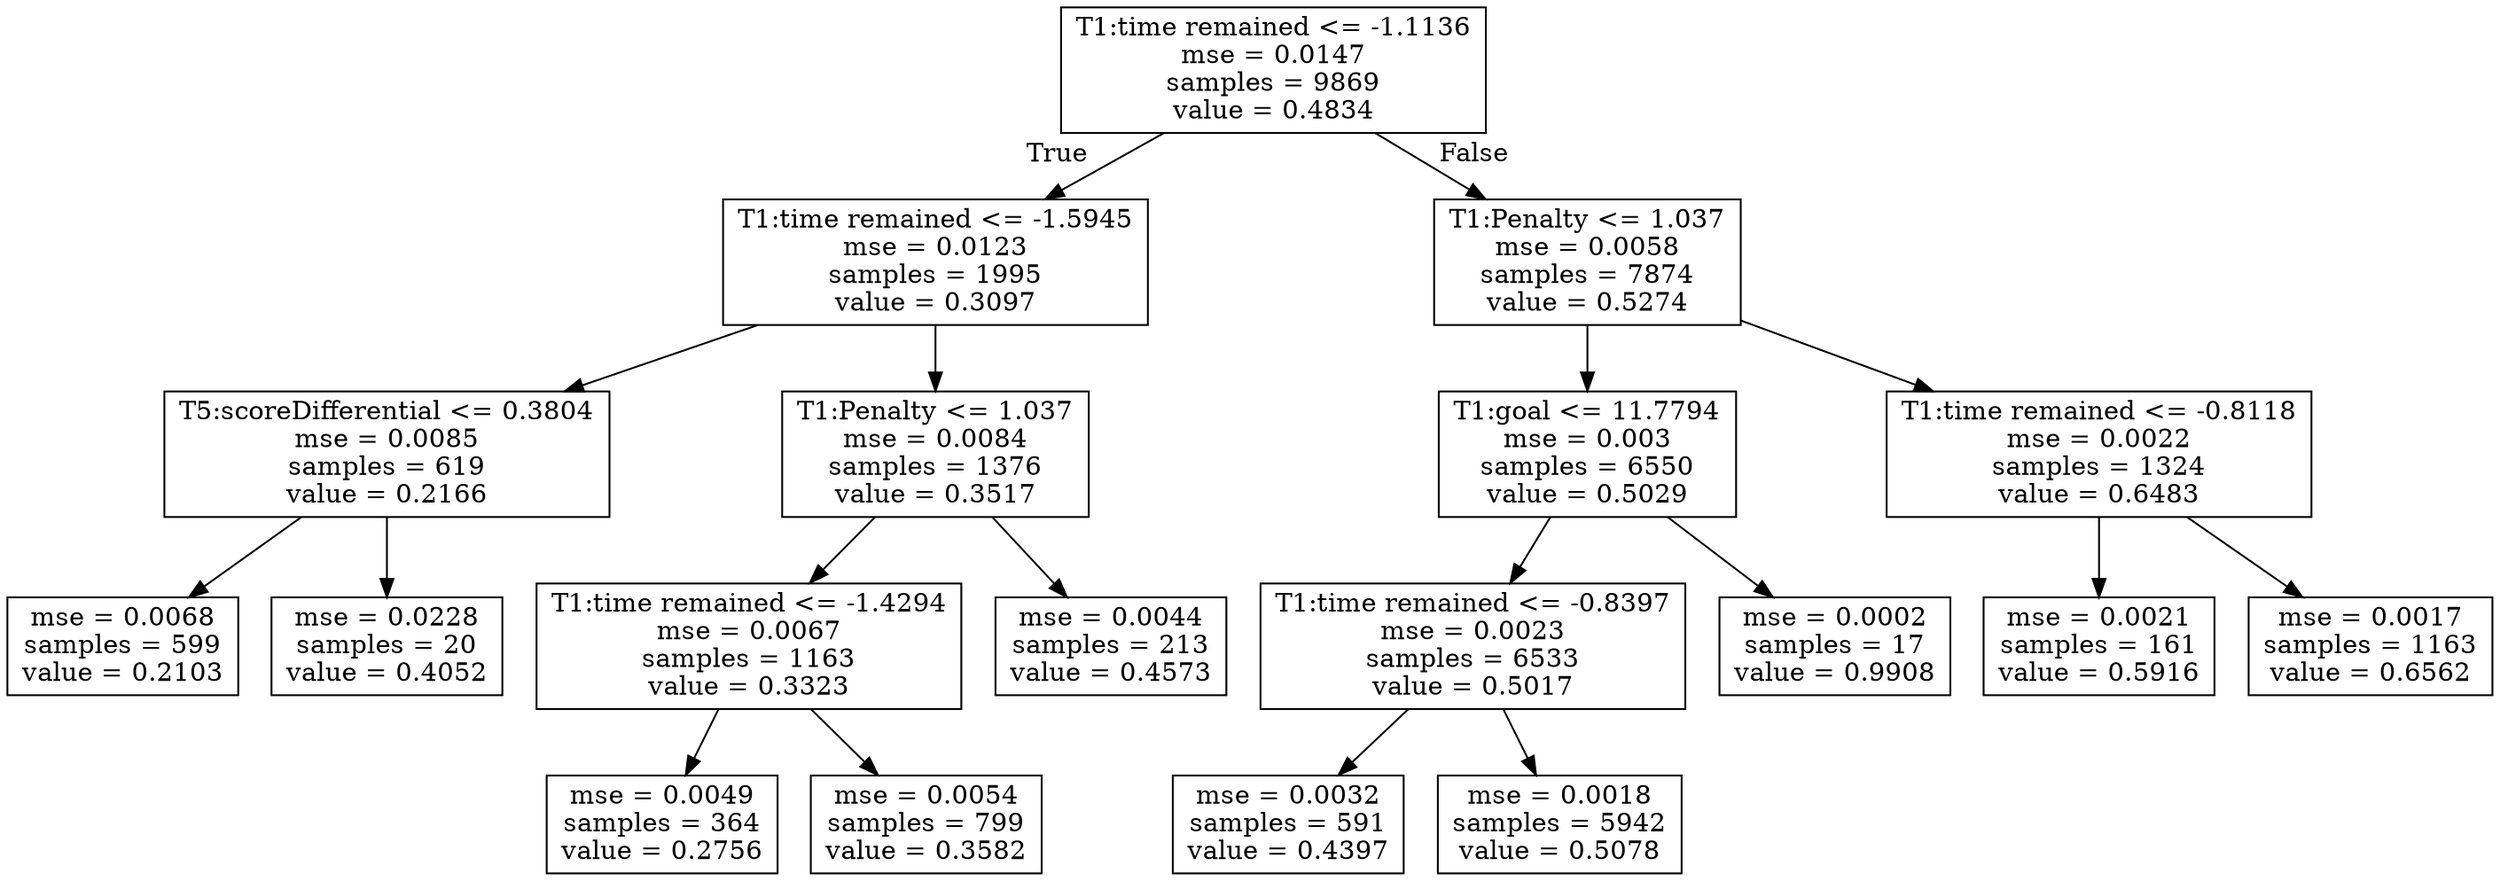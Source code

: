 digraph Tree {
node [shape=box] ;
0 [label="T1:time remained <= -1.1136\nmse = 0.0147\nsamples = 9869\nvalue = 0.4834"] ;
1 [label="T1:time remained <= -1.5945\nmse = 0.0123\nsamples = 1995\nvalue = 0.3097"] ;
0 -> 1 [labeldistance=2.5, labelangle=45, headlabel="True"] ;
5 [label="T5:scoreDifferential <= 0.3804\nmse = 0.0085\nsamples = 619\nvalue = 0.2166"] ;
1 -> 5 ;
15 [label="mse = 0.0068\nsamples = 599\nvalue = 0.2103"] ;
5 -> 15 ;
16 [label="mse = 0.0228\nsamples = 20\nvalue = 0.4052"] ;
5 -> 16 ;
6 [label="T1:Penalty <= 1.037\nmse = 0.0084\nsamples = 1376\nvalue = 0.3517"] ;
1 -> 6 ;
9 [label="T1:time remained <= -1.4294\nmse = 0.0067\nsamples = 1163\nvalue = 0.3323"] ;
6 -> 9 ;
13 [label="mse = 0.0049\nsamples = 364\nvalue = 0.2756"] ;
9 -> 13 ;
14 [label="mse = 0.0054\nsamples = 799\nvalue = 0.3582"] ;
9 -> 14 ;
10 [label="mse = 0.0044\nsamples = 213\nvalue = 0.4573"] ;
6 -> 10 ;
2 [label="T1:Penalty <= 1.037\nmse = 0.0058\nsamples = 7874\nvalue = 0.5274"] ;
0 -> 2 [labeldistance=2.5, labelangle=-45, headlabel="False"] ;
3 [label="T1:goal <= 11.7794\nmse = 0.003\nsamples = 6550\nvalue = 0.5029"] ;
2 -> 3 ;
7 [label="T1:time remained <= -0.8397\nmse = 0.0023\nsamples = 6533\nvalue = 0.5017"] ;
3 -> 7 ;
11 [label="mse = 0.0032\nsamples = 591\nvalue = 0.4397"] ;
7 -> 11 ;
12 [label="mse = 0.0018\nsamples = 5942\nvalue = 0.5078"] ;
7 -> 12 ;
8 [label="mse = 0.0002\nsamples = 17\nvalue = 0.9908"] ;
3 -> 8 ;
4 [label="T1:time remained <= -0.8118\nmse = 0.0022\nsamples = 1324\nvalue = 0.6483"] ;
2 -> 4 ;
17 [label="mse = 0.0021\nsamples = 161\nvalue = 0.5916"] ;
4 -> 17 ;
18 [label="mse = 0.0017\nsamples = 1163\nvalue = 0.6562"] ;
4 -> 18 ;
}